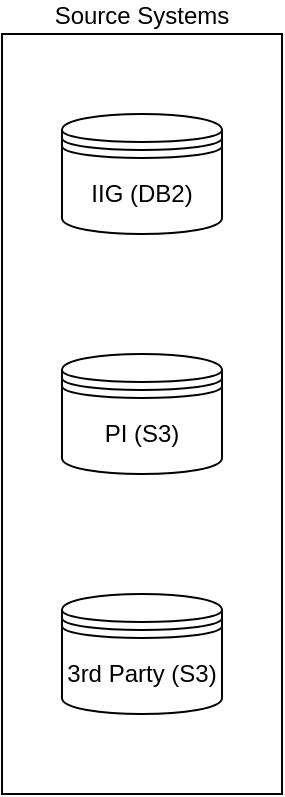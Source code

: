 <mxfile version="23.0.1" type="github">
  <diagram name="Page-1" id="yyaAXf0NI25FcjQbEKhI">
    <mxGraphModel dx="954" dy="510" grid="1" gridSize="10" guides="1" tooltips="1" connect="1" arrows="1" fold="1" page="1" pageScale="1" pageWidth="850" pageHeight="1100" math="0" shadow="0">
      <root>
        <mxCell id="0" />
        <mxCell id="1" parent="0" />
        <mxCell id="1Y30zJmkwv6W174HL4Gk-3" value="IIG (DB2)" style="shape=datastore;whiteSpace=wrap;html=1;" vertex="1" parent="1">
          <mxGeometry x="80" y="80" width="80" height="60" as="geometry" />
        </mxCell>
        <mxCell id="1Y30zJmkwv6W174HL4Gk-4" value="PI (S3)" style="shape=datastore;whiteSpace=wrap;html=1;" vertex="1" parent="1">
          <mxGeometry x="80" y="200" width="80" height="60" as="geometry" />
        </mxCell>
        <mxCell id="1Y30zJmkwv6W174HL4Gk-5" value="3rd Party (S3)" style="shape=datastore;whiteSpace=wrap;html=1;" vertex="1" parent="1">
          <mxGeometry x="80" y="320" width="80" height="60" as="geometry" />
        </mxCell>
        <mxCell id="1Y30zJmkwv6W174HL4Gk-6" value="Source Systems" style="rounded=0;whiteSpace=wrap;html=1;fillColor=none;labelPosition=center;verticalLabelPosition=top;align=center;verticalAlign=bottom;" vertex="1" parent="1">
          <mxGeometry x="50" y="40" width="140" height="380" as="geometry" />
        </mxCell>
      </root>
    </mxGraphModel>
  </diagram>
</mxfile>
